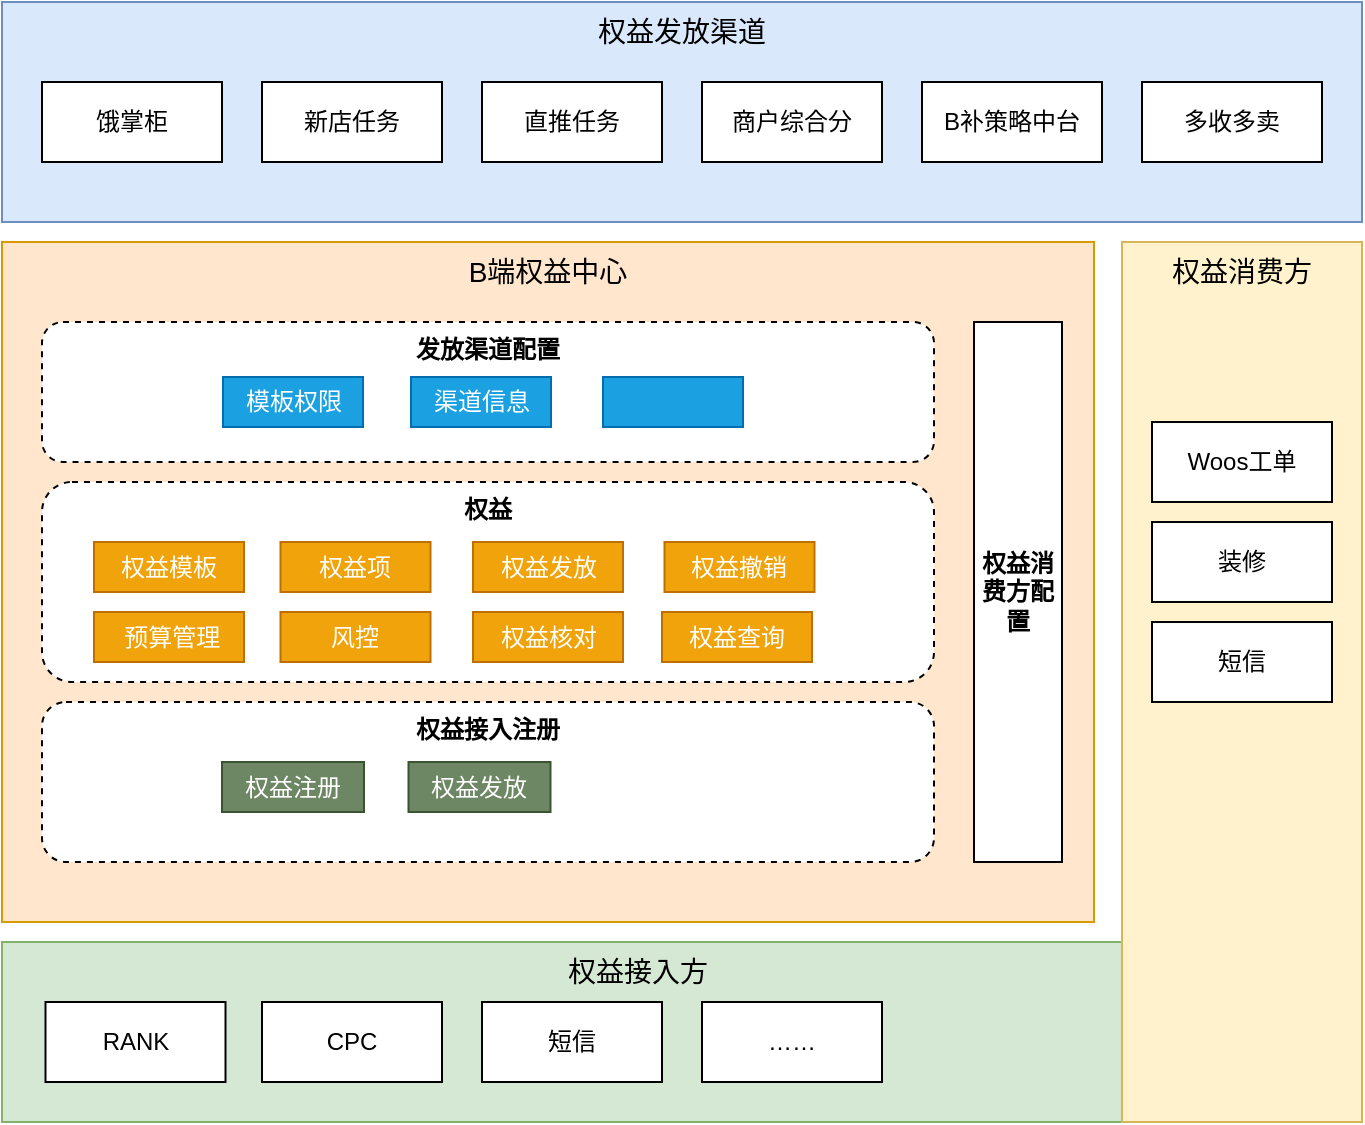 <mxfile version="13.1.6" type="github" pages="2">
  <diagram id="2PnTl74UNKqRBuYetURC" name="权益逻辑架构">
    <mxGraphModel dx="815" dy="461" grid="1" gridSize="10" guides="1" tooltips="1" connect="1" arrows="1" fold="1" page="1" pageScale="1" pageWidth="827" pageHeight="1169" math="0" shadow="0">
      <root>
        <mxCell id="0" />
        <mxCell id="1" parent="0" />
        <mxCell id="m5zRSeu44S-avt-80JpC-1" value="权益接入方" style="rounded=0;whiteSpace=wrap;html=1;verticalAlign=top;fillColor=#d5e8d4;strokeColor=#82b366;fontSize=14;" vertex="1" parent="1">
          <mxGeometry x="74" y="500" width="636" height="90" as="geometry" />
        </mxCell>
        <mxCell id="m5zRSeu44S-avt-80JpC-2" value="权益发放渠道" style="rounded=0;whiteSpace=wrap;html=1;verticalAlign=top;fillColor=#dae8fc;strokeColor=#6c8ebf;fontSize=14;" vertex="1" parent="1">
          <mxGeometry x="74" y="30" width="680" height="110" as="geometry" />
        </mxCell>
        <mxCell id="m5zRSeu44S-avt-80JpC-4" value="B端权益中心" style="rounded=0;whiteSpace=wrap;html=1;verticalAlign=top;fillColor=#ffe6cc;strokeColor=#d79b00;fontSize=14;" vertex="1" parent="1">
          <mxGeometry x="74" y="150" width="546" height="340" as="geometry" />
        </mxCell>
        <mxCell id="m5zRSeu44S-avt-80JpC-5" value="权益接入注册" style="rounded=1;whiteSpace=wrap;html=1;verticalAlign=top;dashed=1;fontStyle=1" vertex="1" parent="1">
          <mxGeometry x="94" y="380" width="446" height="80" as="geometry" />
        </mxCell>
        <mxCell id="m5zRSeu44S-avt-80JpC-6" value="权益" style="rounded=1;whiteSpace=wrap;html=1;verticalAlign=top;dashed=1;fontStyle=1" vertex="1" parent="1">
          <mxGeometry x="94" y="270" width="446" height="100" as="geometry" />
        </mxCell>
        <mxCell id="m5zRSeu44S-avt-80JpC-7" value="发放渠道配置" style="rounded=1;whiteSpace=wrap;html=1;verticalAlign=top;dashed=1;fontStyle=1" vertex="1" parent="1">
          <mxGeometry x="94" y="190" width="446" height="70" as="geometry" />
        </mxCell>
        <mxCell id="m5zRSeu44S-avt-80JpC-8" value="权益消费方配置" style="rounded=0;whiteSpace=wrap;html=1;verticalAlign=middle;fontStyle=1" vertex="1" parent="1">
          <mxGeometry x="560" y="190" width="44" height="270" as="geometry" />
        </mxCell>
        <mxCell id="m5zRSeu44S-avt-80JpC-9" value="饿掌柜" style="rounded=0;whiteSpace=wrap;html=1;" vertex="1" parent="1">
          <mxGeometry x="94" y="70" width="90" height="40" as="geometry" />
        </mxCell>
        <mxCell id="m5zRSeu44S-avt-80JpC-10" value="新店任务" style="rounded=0;whiteSpace=wrap;html=1;" vertex="1" parent="1">
          <mxGeometry x="204" y="70" width="90" height="40" as="geometry" />
        </mxCell>
        <mxCell id="m5zRSeu44S-avt-80JpC-12" value="直推任务" style="rounded=0;whiteSpace=wrap;html=1;" vertex="1" parent="1">
          <mxGeometry x="314" y="70" width="90" height="40" as="geometry" />
        </mxCell>
        <mxCell id="m5zRSeu44S-avt-80JpC-13" value="商户综合分" style="rounded=0;whiteSpace=wrap;html=1;" vertex="1" parent="1">
          <mxGeometry x="424" y="70" width="90" height="40" as="geometry" />
        </mxCell>
        <mxCell id="m5zRSeu44S-avt-80JpC-14" value="B补策略中台" style="rounded=0;whiteSpace=wrap;html=1;" vertex="1" parent="1">
          <mxGeometry x="534" y="70" width="90" height="40" as="geometry" />
        </mxCell>
        <mxCell id="m5zRSeu44S-avt-80JpC-15" value="多收多卖" style="rounded=0;whiteSpace=wrap;html=1;" vertex="1" parent="1">
          <mxGeometry x="644" y="70" width="90" height="40" as="geometry" />
        </mxCell>
        <mxCell id="m5zRSeu44S-avt-80JpC-16" value="权益消费方" style="rounded=0;whiteSpace=wrap;html=1;verticalAlign=top;fillColor=#fff2cc;strokeColor=#d6b656;fontSize=14;" vertex="1" parent="1">
          <mxGeometry x="634" y="150" width="120" height="440" as="geometry" />
        </mxCell>
        <mxCell id="m5zRSeu44S-avt-80JpC-17" value="Woos工单" style="rounded=0;whiteSpace=wrap;html=1;" vertex="1" parent="1">
          <mxGeometry x="649" y="240" width="90" height="40" as="geometry" />
        </mxCell>
        <mxCell id="m5zRSeu44S-avt-80JpC-18" value="装修" style="rounded=0;whiteSpace=wrap;html=1;" vertex="1" parent="1">
          <mxGeometry x="649" y="290" width="90" height="40" as="geometry" />
        </mxCell>
        <mxCell id="m5zRSeu44S-avt-80JpC-19" value="短信" style="rounded=0;whiteSpace=wrap;html=1;" vertex="1" parent="1">
          <mxGeometry x="649" y="340" width="90" height="40" as="geometry" />
        </mxCell>
        <mxCell id="m5zRSeu44S-avt-80JpC-20" value="权益模板" style="rounded=0;whiteSpace=wrap;html=1;fillColor=#f0a30a;strokeColor=#BD7000;fontColor=#ffffff;" vertex="1" parent="1">
          <mxGeometry x="120" y="300" width="75" height="25" as="geometry" />
        </mxCell>
        <mxCell id="m5zRSeu44S-avt-80JpC-22" value="权益发放" style="rounded=0;whiteSpace=wrap;html=1;fillColor=#f0a30a;strokeColor=#BD7000;fontColor=#ffffff;" vertex="1" parent="1">
          <mxGeometry x="309.5" y="300" width="75" height="25" as="geometry" />
        </mxCell>
        <mxCell id="m5zRSeu44S-avt-80JpC-23" value="模板权限" style="rounded=0;whiteSpace=wrap;html=1;fillColor=#1ba1e2;strokeColor=#006EAF;fontColor=#ffffff;" vertex="1" parent="1">
          <mxGeometry x="184.5" y="217.5" width="70" height="25" as="geometry" />
        </mxCell>
        <mxCell id="m5zRSeu44S-avt-80JpC-24" value="渠道信息" style="rounded=0;whiteSpace=wrap;html=1;fillColor=#1ba1e2;strokeColor=#006EAF;fontColor=#ffffff;" vertex="1" parent="1">
          <mxGeometry x="278.5" y="217.5" width="70" height="25" as="geometry" />
        </mxCell>
        <mxCell id="m5zRSeu44S-avt-80JpC-25" value="" style="rounded=0;whiteSpace=wrap;html=1;fillColor=#1ba1e2;strokeColor=#006EAF;fontColor=#ffffff;" vertex="1" parent="1">
          <mxGeometry x="374.5" y="217.5" width="70" height="25" as="geometry" />
        </mxCell>
        <mxCell id="m5zRSeu44S-avt-80JpC-26" value="权益项" style="rounded=0;whiteSpace=wrap;html=1;fillColor=#f0a30a;strokeColor=#BD7000;fontColor=#ffffff;" vertex="1" parent="1">
          <mxGeometry x="213.25" y="300" width="75" height="25" as="geometry" />
        </mxCell>
        <mxCell id="m5zRSeu44S-avt-80JpC-29" value="权益注册" style="rounded=0;whiteSpace=wrap;html=1;fillColor=#6d8764;strokeColor=#3A5431;fontColor=#ffffff;" vertex="1" parent="1">
          <mxGeometry x="184" y="410" width="71" height="25" as="geometry" />
        </mxCell>
        <mxCell id="m5zRSeu44S-avt-80JpC-31" value="权益发放" style="rounded=0;whiteSpace=wrap;html=1;fillColor=#6d8764;strokeColor=#3A5431;fontColor=#ffffff;" vertex="1" parent="1">
          <mxGeometry x="277.25" y="410" width="71" height="25" as="geometry" />
        </mxCell>
        <mxCell id="m5zRSeu44S-avt-80JpC-32" value="权益核对" style="rounded=0;whiteSpace=wrap;html=1;fillColor=#f0a30a;strokeColor=#BD7000;fontColor=#ffffff;" vertex="1" parent="1">
          <mxGeometry x="309.5" y="335" width="75" height="25" as="geometry" />
        </mxCell>
        <mxCell id="m5zRSeu44S-avt-80JpC-33" value="RANK" style="rounded=0;whiteSpace=wrap;html=1;" vertex="1" parent="1">
          <mxGeometry x="95.75" y="530" width="90" height="40" as="geometry" />
        </mxCell>
        <mxCell id="m5zRSeu44S-avt-80JpC-34" value="CPC" style="rounded=0;whiteSpace=wrap;html=1;" vertex="1" parent="1">
          <mxGeometry x="204" y="530" width="90" height="40" as="geometry" />
        </mxCell>
        <mxCell id="m5zRSeu44S-avt-80JpC-35" value="短信" style="rounded=0;whiteSpace=wrap;html=1;" vertex="1" parent="1">
          <mxGeometry x="314" y="530" width="90" height="40" as="geometry" />
        </mxCell>
        <mxCell id="m5zRSeu44S-avt-80JpC-36" value="……" style="rounded=0;whiteSpace=wrap;html=1;" vertex="1" parent="1">
          <mxGeometry x="424" y="530" width="90" height="40" as="geometry" />
        </mxCell>
        <mxCell id="m5zRSeu44S-avt-80JpC-38" value="权益撤销" style="rounded=0;whiteSpace=wrap;html=1;fillColor=#f0a30a;strokeColor=#BD7000;fontColor=#ffffff;" vertex="1" parent="1">
          <mxGeometry x="405.25" y="300" width="75" height="25" as="geometry" />
        </mxCell>
        <mxCell id="m5zRSeu44S-avt-80JpC-39" value="&amp;nbsp;预算管理" style="rounded=0;whiteSpace=wrap;html=1;fillColor=#f0a30a;strokeColor=#BD7000;fontColor=#ffffff;" vertex="1" parent="1">
          <mxGeometry x="120" y="335" width="75" height="25" as="geometry" />
        </mxCell>
        <mxCell id="m5zRSeu44S-avt-80JpC-40" value="风控" style="rounded=0;whiteSpace=wrap;html=1;fillColor=#f0a30a;strokeColor=#BD7000;fontColor=#ffffff;" vertex="1" parent="1">
          <mxGeometry x="213.25" y="335" width="75" height="25" as="geometry" />
        </mxCell>
        <mxCell id="m5zRSeu44S-avt-80JpC-41" value="权益查询" style="rounded=0;whiteSpace=wrap;html=1;fillColor=#f0a30a;strokeColor=#BD7000;fontColor=#ffffff;" vertex="1" parent="1">
          <mxGeometry x="404" y="335" width="75" height="25" as="geometry" />
        </mxCell>
      </root>
    </mxGraphModel>
  </diagram>
  <diagram id="XFu0w0I06g3yXQpeUTA6" name="任务逻辑架构">
    <mxGraphModel dx="815" dy="461" grid="1" gridSize="10" guides="1" tooltips="1" connect="1" arrows="1" fold="1" page="1" pageScale="1" pageWidth="827" pageHeight="1169" math="0" shadow="0">
      <root>
        <mxCell id="eIxTCOxy4NR1cOcmRk1r-0" />
        <mxCell id="eIxTCOxy4NR1cOcmRk1r-1" parent="eIxTCOxy4NR1cOcmRk1r-0" />
      </root>
    </mxGraphModel>
  </diagram>
</mxfile>
